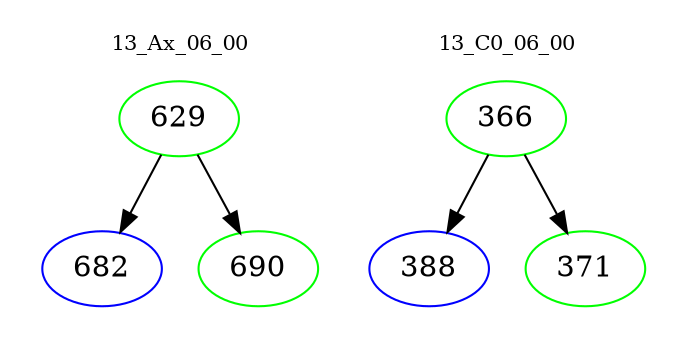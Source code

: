 digraph{
subgraph cluster_0 {
color = white
label = "13_Ax_06_00";
fontsize=10;
T0_629 [label="629", color="green"]
T0_629 -> T0_682 [color="black"]
T0_682 [label="682", color="blue"]
T0_629 -> T0_690 [color="black"]
T0_690 [label="690", color="green"]
}
subgraph cluster_1 {
color = white
label = "13_C0_06_00";
fontsize=10;
T1_366 [label="366", color="green"]
T1_366 -> T1_388 [color="black"]
T1_388 [label="388", color="blue"]
T1_366 -> T1_371 [color="black"]
T1_371 [label="371", color="green"]
}
}
